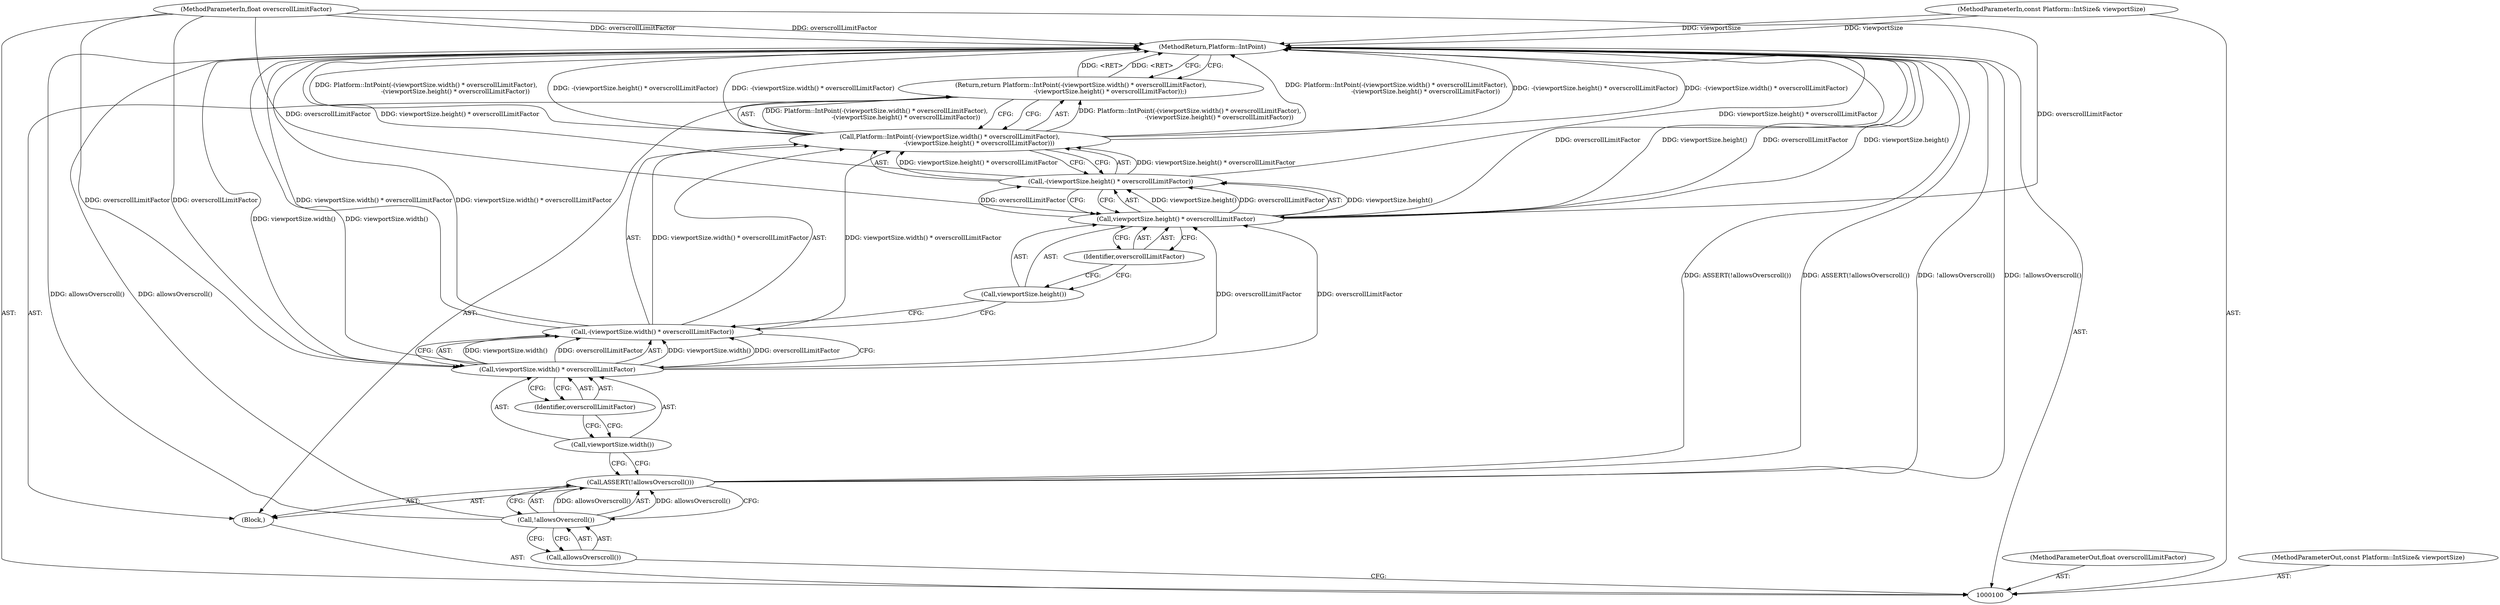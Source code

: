 digraph "1_Chrome_3057be01bcbbd1d0938afb489e18f2ca6d9b8229_1" {
"1000117" [label="(MethodReturn,Platform::IntPoint)"];
"1000102" [label="(MethodParameterIn,float overscrollLimitFactor)"];
"1000155" [label="(MethodParameterOut,float overscrollLimitFactor)"];
"1000101" [label="(MethodParameterIn,const Platform::IntSize& viewportSize)"];
"1000154" [label="(MethodParameterOut,const Platform::IntSize& viewportSize)"];
"1000103" [label="(Block,)"];
"1000105" [label="(Call,!allowsOverscroll())"];
"1000106" [label="(Call,allowsOverscroll())"];
"1000104" [label="(Call,ASSERT(!allowsOverscroll()))"];
"1000108" [label="(Call,Platform::IntPoint(-(viewportSize.width() * overscrollLimitFactor),\n                              -(viewportSize.height() * overscrollLimitFactor)))"];
"1000109" [label="(Call,-(viewportSize.width() * overscrollLimitFactor))"];
"1000110" [label="(Call,viewportSize.width() * overscrollLimitFactor)"];
"1000111" [label="(Call,viewportSize.width())"];
"1000107" [label="(Return,return Platform::IntPoint(-(viewportSize.width() * overscrollLimitFactor),\n                              -(viewportSize.height() * overscrollLimitFactor));)"];
"1000112" [label="(Identifier,overscrollLimitFactor)"];
"1000113" [label="(Call,-(viewportSize.height() * overscrollLimitFactor))"];
"1000114" [label="(Call,viewportSize.height() * overscrollLimitFactor)"];
"1000115" [label="(Call,viewportSize.height())"];
"1000116" [label="(Identifier,overscrollLimitFactor)"];
"1000117" -> "1000100"  [label="AST: "];
"1000117" -> "1000107"  [label="CFG: "];
"1000108" -> "1000117"  [label="DDG: Platform::IntPoint(-(viewportSize.width() * overscrollLimitFactor),\n                              -(viewportSize.height() * overscrollLimitFactor))"];
"1000108" -> "1000117"  [label="DDG: -(viewportSize.height() * overscrollLimitFactor)"];
"1000108" -> "1000117"  [label="DDG: -(viewportSize.width() * overscrollLimitFactor)"];
"1000104" -> "1000117"  [label="DDG: ASSERT(!allowsOverscroll())"];
"1000104" -> "1000117"  [label="DDG: !allowsOverscroll()"];
"1000113" -> "1000117"  [label="DDG: viewportSize.height() * overscrollLimitFactor"];
"1000114" -> "1000117"  [label="DDG: viewportSize.height()"];
"1000114" -> "1000117"  [label="DDG: overscrollLimitFactor"];
"1000102" -> "1000117"  [label="DDG: overscrollLimitFactor"];
"1000101" -> "1000117"  [label="DDG: viewportSize"];
"1000109" -> "1000117"  [label="DDG: viewportSize.width() * overscrollLimitFactor"];
"1000110" -> "1000117"  [label="DDG: viewportSize.width()"];
"1000105" -> "1000117"  [label="DDG: allowsOverscroll()"];
"1000107" -> "1000117"  [label="DDG: <RET>"];
"1000102" -> "1000100"  [label="AST: "];
"1000102" -> "1000117"  [label="DDG: overscrollLimitFactor"];
"1000102" -> "1000110"  [label="DDG: overscrollLimitFactor"];
"1000102" -> "1000114"  [label="DDG: overscrollLimitFactor"];
"1000155" -> "1000100"  [label="AST: "];
"1000101" -> "1000100"  [label="AST: "];
"1000101" -> "1000117"  [label="DDG: viewportSize"];
"1000154" -> "1000100"  [label="AST: "];
"1000103" -> "1000100"  [label="AST: "];
"1000104" -> "1000103"  [label="AST: "];
"1000107" -> "1000103"  [label="AST: "];
"1000105" -> "1000104"  [label="AST: "];
"1000105" -> "1000106"  [label="CFG: "];
"1000106" -> "1000105"  [label="AST: "];
"1000104" -> "1000105"  [label="CFG: "];
"1000105" -> "1000117"  [label="DDG: allowsOverscroll()"];
"1000105" -> "1000104"  [label="DDG: allowsOverscroll()"];
"1000106" -> "1000105"  [label="AST: "];
"1000106" -> "1000100"  [label="CFG: "];
"1000105" -> "1000106"  [label="CFG: "];
"1000104" -> "1000103"  [label="AST: "];
"1000104" -> "1000105"  [label="CFG: "];
"1000105" -> "1000104"  [label="AST: "];
"1000111" -> "1000104"  [label="CFG: "];
"1000104" -> "1000117"  [label="DDG: ASSERT(!allowsOverscroll())"];
"1000104" -> "1000117"  [label="DDG: !allowsOverscroll()"];
"1000105" -> "1000104"  [label="DDG: allowsOverscroll()"];
"1000108" -> "1000107"  [label="AST: "];
"1000108" -> "1000113"  [label="CFG: "];
"1000109" -> "1000108"  [label="AST: "];
"1000113" -> "1000108"  [label="AST: "];
"1000107" -> "1000108"  [label="CFG: "];
"1000108" -> "1000117"  [label="DDG: Platform::IntPoint(-(viewportSize.width() * overscrollLimitFactor),\n                              -(viewportSize.height() * overscrollLimitFactor))"];
"1000108" -> "1000117"  [label="DDG: -(viewportSize.height() * overscrollLimitFactor)"];
"1000108" -> "1000117"  [label="DDG: -(viewportSize.width() * overscrollLimitFactor)"];
"1000108" -> "1000107"  [label="DDG: Platform::IntPoint(-(viewportSize.width() * overscrollLimitFactor),\n                              -(viewportSize.height() * overscrollLimitFactor))"];
"1000109" -> "1000108"  [label="DDG: viewportSize.width() * overscrollLimitFactor"];
"1000113" -> "1000108"  [label="DDG: viewportSize.height() * overscrollLimitFactor"];
"1000109" -> "1000108"  [label="AST: "];
"1000109" -> "1000110"  [label="CFG: "];
"1000110" -> "1000109"  [label="AST: "];
"1000115" -> "1000109"  [label="CFG: "];
"1000109" -> "1000117"  [label="DDG: viewportSize.width() * overscrollLimitFactor"];
"1000109" -> "1000108"  [label="DDG: viewportSize.width() * overscrollLimitFactor"];
"1000110" -> "1000109"  [label="DDG: viewportSize.width()"];
"1000110" -> "1000109"  [label="DDG: overscrollLimitFactor"];
"1000110" -> "1000109"  [label="AST: "];
"1000110" -> "1000112"  [label="CFG: "];
"1000111" -> "1000110"  [label="AST: "];
"1000112" -> "1000110"  [label="AST: "];
"1000109" -> "1000110"  [label="CFG: "];
"1000110" -> "1000117"  [label="DDG: viewportSize.width()"];
"1000110" -> "1000109"  [label="DDG: viewportSize.width()"];
"1000110" -> "1000109"  [label="DDG: overscrollLimitFactor"];
"1000102" -> "1000110"  [label="DDG: overscrollLimitFactor"];
"1000110" -> "1000114"  [label="DDG: overscrollLimitFactor"];
"1000111" -> "1000110"  [label="AST: "];
"1000111" -> "1000104"  [label="CFG: "];
"1000112" -> "1000111"  [label="CFG: "];
"1000107" -> "1000103"  [label="AST: "];
"1000107" -> "1000108"  [label="CFG: "];
"1000108" -> "1000107"  [label="AST: "];
"1000117" -> "1000107"  [label="CFG: "];
"1000107" -> "1000117"  [label="DDG: <RET>"];
"1000108" -> "1000107"  [label="DDG: Platform::IntPoint(-(viewportSize.width() * overscrollLimitFactor),\n                              -(viewportSize.height() * overscrollLimitFactor))"];
"1000112" -> "1000110"  [label="AST: "];
"1000112" -> "1000111"  [label="CFG: "];
"1000110" -> "1000112"  [label="CFG: "];
"1000113" -> "1000108"  [label="AST: "];
"1000113" -> "1000114"  [label="CFG: "];
"1000114" -> "1000113"  [label="AST: "];
"1000108" -> "1000113"  [label="CFG: "];
"1000113" -> "1000117"  [label="DDG: viewportSize.height() * overscrollLimitFactor"];
"1000113" -> "1000108"  [label="DDG: viewportSize.height() * overscrollLimitFactor"];
"1000114" -> "1000113"  [label="DDG: viewportSize.height()"];
"1000114" -> "1000113"  [label="DDG: overscrollLimitFactor"];
"1000114" -> "1000113"  [label="AST: "];
"1000114" -> "1000116"  [label="CFG: "];
"1000115" -> "1000114"  [label="AST: "];
"1000116" -> "1000114"  [label="AST: "];
"1000113" -> "1000114"  [label="CFG: "];
"1000114" -> "1000117"  [label="DDG: viewportSize.height()"];
"1000114" -> "1000117"  [label="DDG: overscrollLimitFactor"];
"1000114" -> "1000113"  [label="DDG: viewportSize.height()"];
"1000114" -> "1000113"  [label="DDG: overscrollLimitFactor"];
"1000110" -> "1000114"  [label="DDG: overscrollLimitFactor"];
"1000102" -> "1000114"  [label="DDG: overscrollLimitFactor"];
"1000115" -> "1000114"  [label="AST: "];
"1000115" -> "1000109"  [label="CFG: "];
"1000116" -> "1000115"  [label="CFG: "];
"1000116" -> "1000114"  [label="AST: "];
"1000116" -> "1000115"  [label="CFG: "];
"1000114" -> "1000116"  [label="CFG: "];
}

